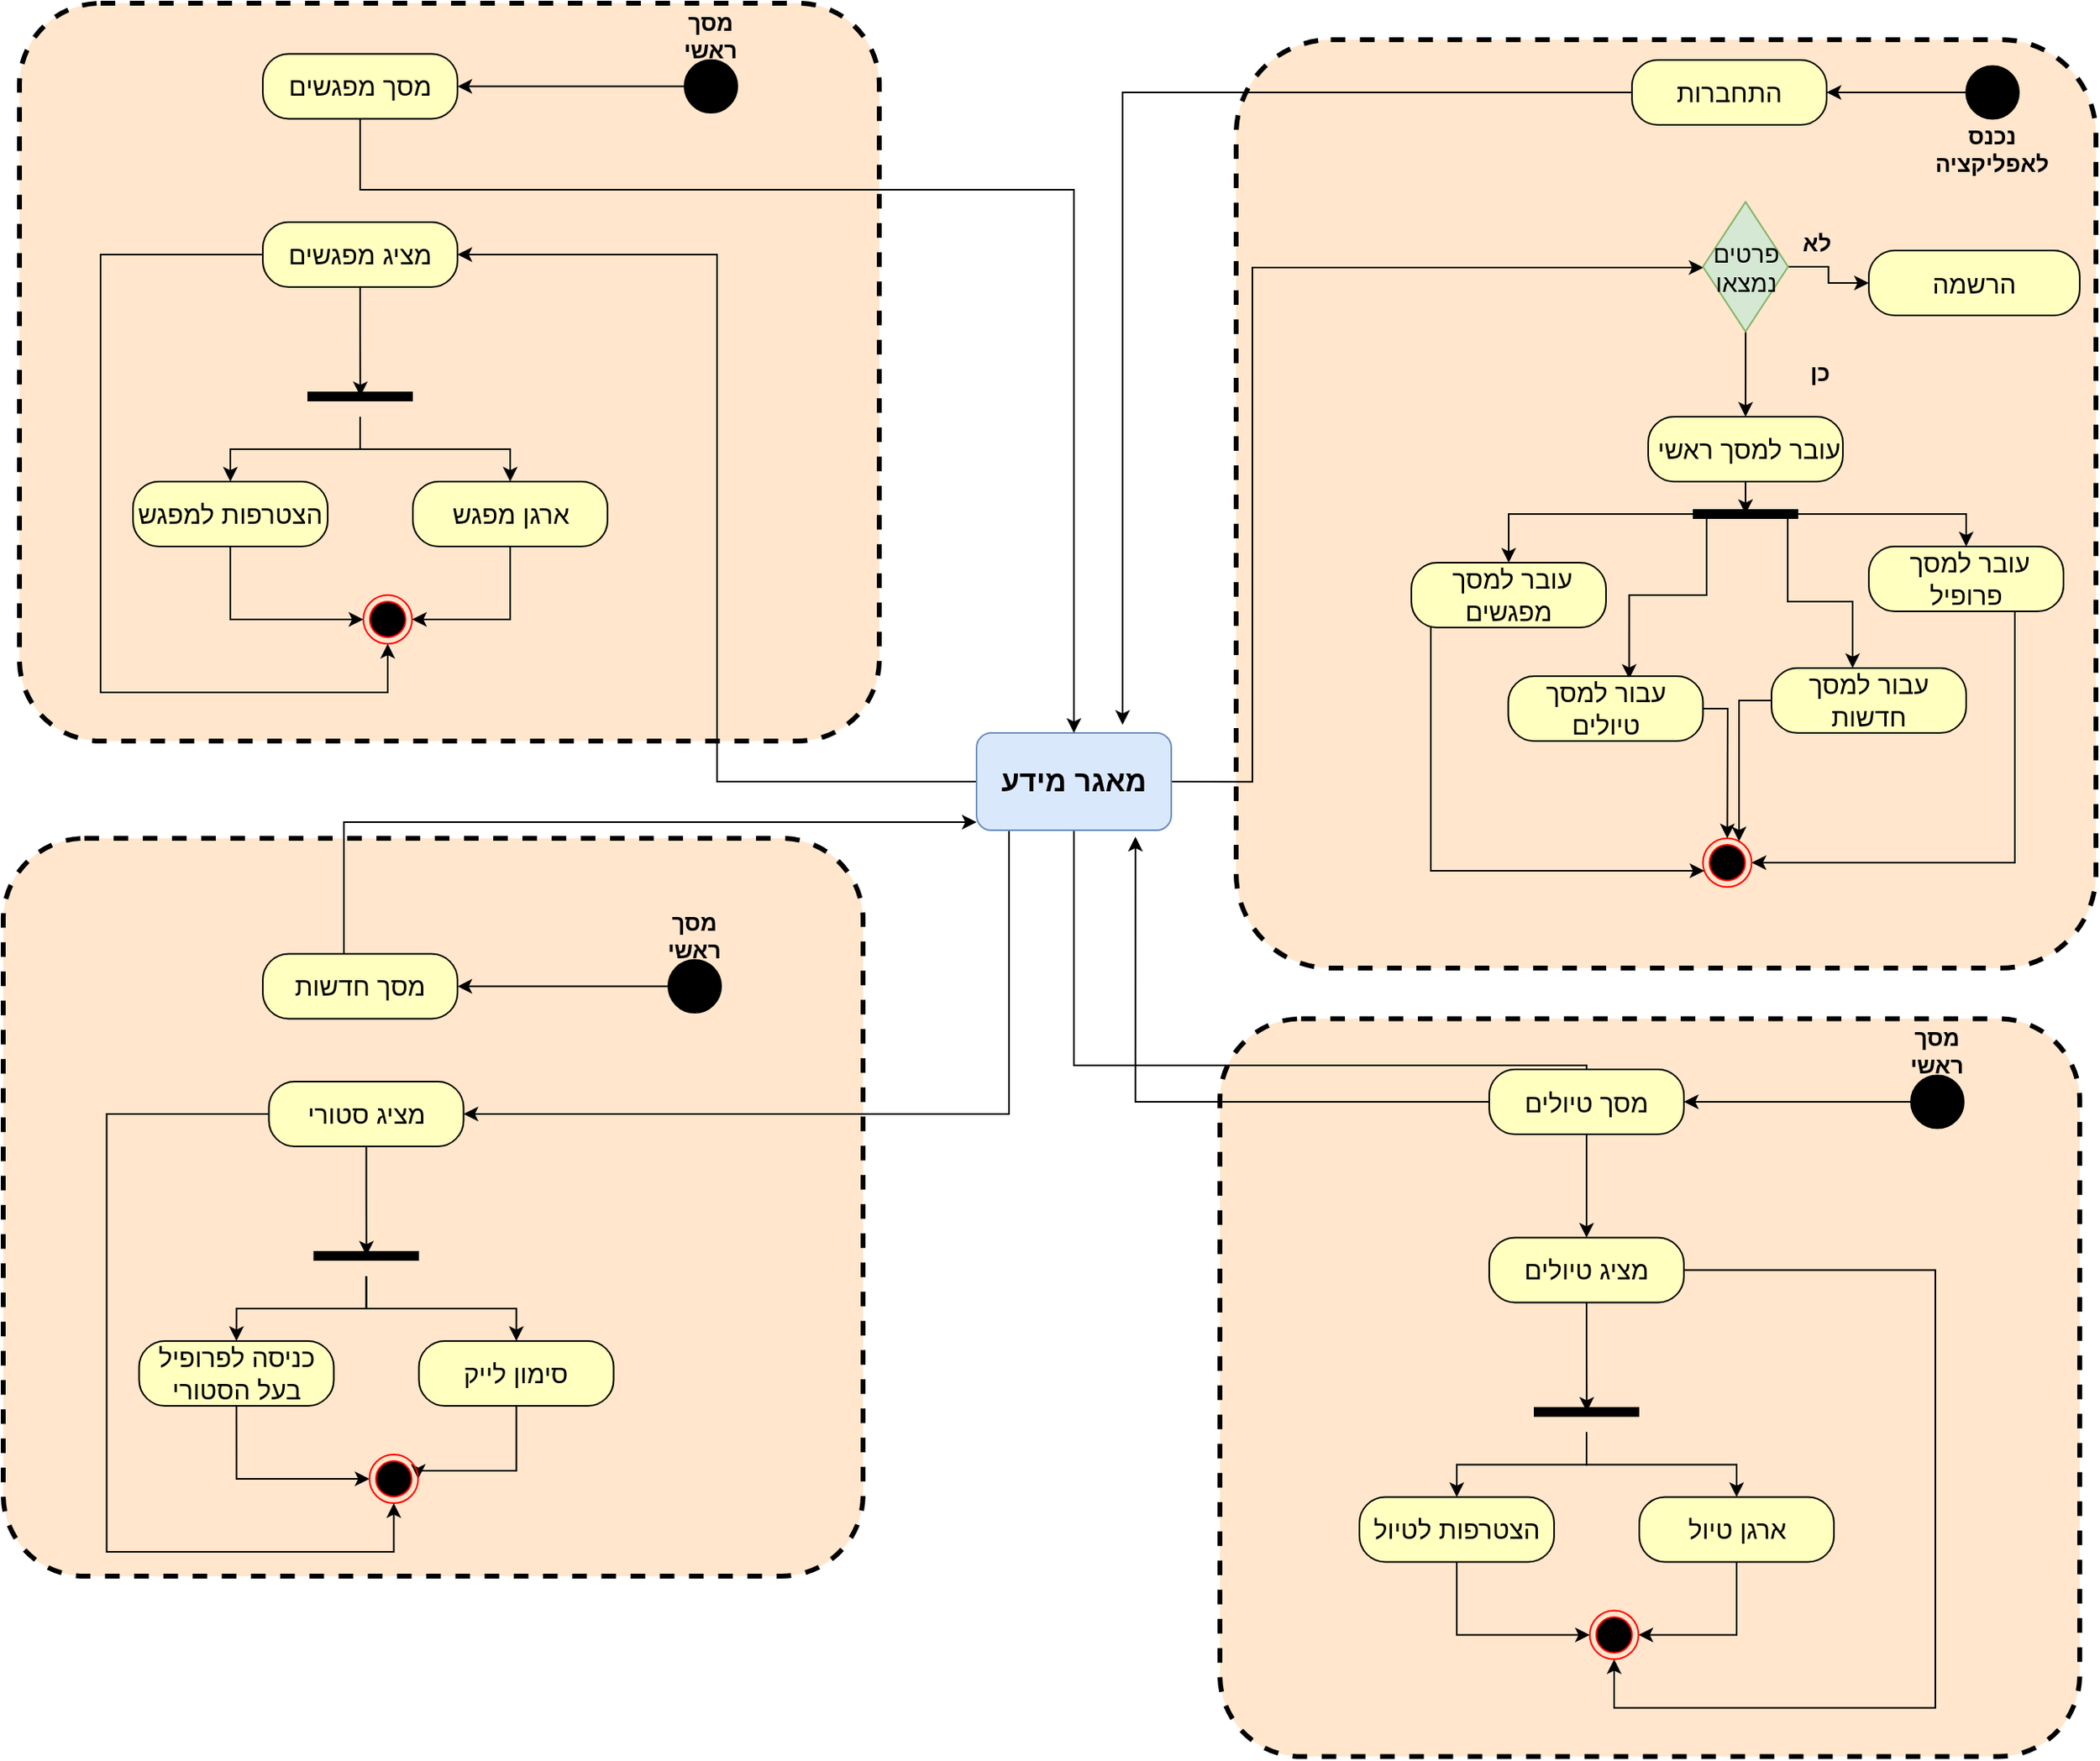 <mxfile version="16.1.2" type="device"><diagram id="E-Xz3Dy-DaHJnwWRHi99" name="‫עמוד-1‬"><mxGraphModel dx="2274" dy="908" grid="1" gridSize="10" guides="1" tooltips="1" connect="1" arrows="1" fold="1" page="1" pageScale="1" pageWidth="827" pageHeight="1169" math="0" shadow="0"><root><mxCell id="0"/><mxCell id="1" parent="0"/><mxCell id="12wWVSt-34zEENkOIREG-123" value="" style="rounded=1;whiteSpace=wrap;html=1;fillColor=#ffe6cc;strokeColor=#000000;dashed=1;strokeWidth=3;perimeterSpacing=0;arcSize=11;" parent="1" vertex="1"><mxGeometry x="-650" y="620" width="530" height="455" as="geometry"/></mxCell><mxCell id="12wWVSt-34zEENkOIREG-105" value="" style="rounded=1;whiteSpace=wrap;html=1;fillColor=#ffe6cc;strokeColor=#000000;dashed=1;strokeWidth=3;perimeterSpacing=0;arcSize=11;" parent="1" vertex="1"><mxGeometry x="100" y="731.25" width="530" height="455" as="geometry"/></mxCell><mxCell id="12wWVSt-34zEENkOIREG-63" value="" style="rounded=1;whiteSpace=wrap;html=1;fillColor=#ffe6cc;strokeColor=#000000;dashed=1;strokeWidth=3;perimeterSpacing=0;arcSize=11;" parent="1" vertex="1"><mxGeometry x="-640" y="105" width="530" height="455" as="geometry"/></mxCell><mxCell id="12wWVSt-34zEENkOIREG-24" value="" style="rounded=1;whiteSpace=wrap;html=1;fillColor=#ffe6cc;strokeColor=#000000;dashed=1;strokeWidth=3;perimeterSpacing=0;arcSize=11;" parent="1" vertex="1"><mxGeometry x="110" y="127.5" width="530" height="572.5" as="geometry"/></mxCell><mxCell id="12wWVSt-34zEENkOIREG-30" value="&lt;font style=&quot;font-size: 16px&quot;&gt;התחברות&lt;/font&gt;" style="rounded=1;whiteSpace=wrap;html=1;arcSize=40;fontColor=#000000;fillColor=#ffffc0;strokeColor=default;" parent="1" vertex="1"><mxGeometry x="354" y="140" width="120" height="40" as="geometry"/></mxCell><mxCell id="12wWVSt-34zEENkOIREG-35" value="" style="ellipse;whiteSpace=wrap;html=1;aspect=fixed;fillColor=#000000;strokeColor=#000000;" parent="1" vertex="1"><mxGeometry x="560" y="143.75" width="32.5" height="32.5" as="geometry"/></mxCell><mxCell id="12wWVSt-34zEENkOIREG-36" style="edgeStyle=orthogonalEdgeStyle;rounded=0;orthogonalLoop=1;jettySize=auto;html=1;" parent="1" source="12wWVSt-34zEENkOIREG-35" target="12wWVSt-34zEENkOIREG-30" edge="1"><mxGeometry relative="1" as="geometry"><Array as="points"/><mxPoint x="513.048" y="177" as="sourcePoint"/><mxPoint x="430" y="177" as="targetPoint"/></mxGeometry></mxCell><mxCell id="12wWVSt-34zEENkOIREG-37" value="" style="endArrow=classic;html=1;rounded=0;fontSize=18;" parent="1" source="12wWVSt-34zEENkOIREG-30" edge="1"><mxGeometry width="50" height="50" relative="1" as="geometry"><mxPoint x="310" y="215" as="sourcePoint"/><mxPoint x="40" y="550" as="targetPoint"/><Array as="points"><mxPoint x="40" y="160"/></Array></mxGeometry></mxCell><mxCell id="12wWVSt-34zEENkOIREG-55" style="edgeStyle=orthogonalEdgeStyle;rounded=0;orthogonalLoop=1;jettySize=auto;html=1;fontSize=14;exitX=1;exitY=0.501;exitDx=0;exitDy=0;exitPerimeter=0;" parent="1" source="12wWVSt-34zEENkOIREG-44" target="12wWVSt-34zEENkOIREG-54" edge="1"><mxGeometry relative="1" as="geometry"><Array as="points"><mxPoint x="120" y="585"/><mxPoint x="120" y="268"/></Array></mxGeometry></mxCell><mxCell id="12wWVSt-34zEENkOIREG-79" style="edgeStyle=orthogonalEdgeStyle;rounded=0;orthogonalLoop=1;jettySize=auto;html=1;entryX=1;entryY=0.5;entryDx=0;entryDy=0;fontSize=15;" parent="1" source="12wWVSt-34zEENkOIREG-44" target="12wWVSt-34zEENkOIREG-73" edge="1"><mxGeometry relative="1" as="geometry"/></mxCell><mxCell id="12wWVSt-34zEENkOIREG-122" style="edgeStyle=orthogonalEdgeStyle;rounded=0;orthogonalLoop=1;jettySize=auto;html=1;fontSize=15;" parent="1" source="12wWVSt-34zEENkOIREG-44" target="12wWVSt-34zEENkOIREG-112" edge="1"><mxGeometry relative="1" as="geometry"><Array as="points"><mxPoint x="10" y="760"/></Array></mxGeometry></mxCell><mxCell id="12wWVSt-34zEENkOIREG-141" style="edgeStyle=orthogonalEdgeStyle;rounded=0;orthogonalLoop=1;jettySize=auto;html=1;entryX=1;entryY=0.5;entryDx=0;entryDy=0;fontSize=15;" parent="1" source="12wWVSt-34zEENkOIREG-44" target="12wWVSt-34zEENkOIREG-130" edge="1"><mxGeometry relative="1" as="geometry"><Array as="points"><mxPoint x="-30" y="790"/></Array></mxGeometry></mxCell><mxCell id="12wWVSt-34zEENkOIREG-44" value="מאגר מידע" style="rounded=1;whiteSpace=wrap;html=1;strokeColor=#6c8ebf;fillColor=#dae8fc;fontStyle=1;fontSize=18;" parent="1" vertex="1"><mxGeometry x="-50" y="555" width="120" height="60" as="geometry"/></mxCell><mxCell id="0RRfrCSuh4UTbufJE1mO-8" style="edgeStyle=orthogonalEdgeStyle;rounded=0;orthogonalLoop=1;jettySize=auto;html=1;entryX=0.499;entryY=0.473;entryDx=0;entryDy=0;entryPerimeter=0;" edge="1" parent="1" source="12wWVSt-34zEENkOIREG-46" target="0RRfrCSuh4UTbufJE1mO-1"><mxGeometry relative="1" as="geometry"/></mxCell><mxCell id="12wWVSt-34zEENkOIREG-46" value="&lt;span style=&quot;font-size: 16px&quot;&gt;&amp;nbsp;עובר למסך ראשי&lt;/span&gt;" style="rounded=1;whiteSpace=wrap;html=1;arcSize=40;fontColor=#000000;fillColor=#ffffc0;strokeColor=default;" parent="1" vertex="1"><mxGeometry x="364" y="360" width="120" height="40" as="geometry"/></mxCell><mxCell id="12wWVSt-34zEENkOIREG-48" value="&lt;font style=&quot;font-size: 14px&quot;&gt;נכנס לאפליקציה&lt;/font&gt;" style="text;html=1;strokeColor=none;fillColor=none;align=center;verticalAlign=middle;whiteSpace=wrap;rounded=0;fontStyle=1" parent="1" vertex="1"><mxGeometry x="546.25" y="180" width="60" height="30" as="geometry"/></mxCell><mxCell id="12wWVSt-34zEENkOIREG-53" value="" style="ellipse;html=1;shape=endState;fillColor=#000000;strokeColor=#ff0000;rounded=1;fontSize=17;" parent="1" vertex="1"><mxGeometry x="397.75" y="620" width="30" height="30" as="geometry"/></mxCell><mxCell id="12wWVSt-34zEENkOIREG-68" style="edgeStyle=orthogonalEdgeStyle;rounded=0;orthogonalLoop=1;jettySize=auto;html=1;fontSize=15;" parent="1" source="12wWVSt-34zEENkOIREG-54" target="12wWVSt-34zEENkOIREG-67" edge="1"><mxGeometry relative="1" as="geometry"/></mxCell><mxCell id="0RRfrCSuh4UTbufJE1mO-5" style="edgeStyle=orthogonalEdgeStyle;rounded=0;orthogonalLoop=1;jettySize=auto;html=1;" edge="1" parent="1" source="12wWVSt-34zEENkOIREG-54"><mxGeometry relative="1" as="geometry"><mxPoint x="424" y="360" as="targetPoint"/></mxGeometry></mxCell><mxCell id="12wWVSt-34zEENkOIREG-54" value="&lt;font style=&quot;font-size: 15px&quot;&gt;פרטים נמצאו&lt;/font&gt;" style="rhombus;whiteSpace=wrap;html=1;fillColor=#d5e8d4;strokeColor=#82b366;" parent="1" vertex="1"><mxGeometry x="397.75" y="227.5" width="52.5" height="80" as="geometry"/></mxCell><mxCell id="12wWVSt-34zEENkOIREG-58" value="&lt;font style=&quot;font-size: 14px&quot;&gt;לא&amp;nbsp;&lt;/font&gt;" style="text;html=1;strokeColor=none;fillColor=none;align=center;verticalAlign=middle;whiteSpace=wrap;rounded=0;fontStyle=1" parent="1" vertex="1"><mxGeometry x="440" y="237.5" width="60" height="30" as="geometry"/></mxCell><mxCell id="12wWVSt-34zEENkOIREG-59" value="&lt;font style=&quot;font-size: 14px&quot;&gt;כן&lt;/font&gt;" style="text;html=1;strokeColor=none;fillColor=none;align=center;verticalAlign=middle;whiteSpace=wrap;rounded=0;fontStyle=1" parent="1" vertex="1"><mxGeometry x="440" y="317.5" width="60" height="30" as="geometry"/></mxCell><mxCell id="12wWVSt-34zEENkOIREG-71" style="edgeStyle=orthogonalEdgeStyle;rounded=0;orthogonalLoop=1;jettySize=auto;html=1;fontSize=15;" parent="1" source="12wWVSt-34zEENkOIREG-64" target="12wWVSt-34zEENkOIREG-66" edge="1"><mxGeometry relative="1" as="geometry"/></mxCell><mxCell id="12wWVSt-34zEENkOIREG-64" value="" style="ellipse;whiteSpace=wrap;html=1;aspect=fixed;fillColor=#000000;strokeColor=#000000;" parent="1" vertex="1"><mxGeometry x="-230" y="140" width="32.5" height="32.5" as="geometry"/></mxCell><mxCell id="12wWVSt-34zEENkOIREG-75" style="edgeStyle=orthogonalEdgeStyle;rounded=0;orthogonalLoop=1;jettySize=auto;html=1;fontSize=15;" parent="1" source="12wWVSt-34zEENkOIREG-66" target="12wWVSt-34zEENkOIREG-44" edge="1"><mxGeometry relative="1" as="geometry"><Array as="points"><mxPoint x="-430" y="220"/><mxPoint x="10" y="220"/></Array></mxGeometry></mxCell><mxCell id="12wWVSt-34zEENkOIREG-66" value="&lt;font style=&quot;font-size: 16px&quot;&gt;מסך מפגשים&lt;/font&gt;" style="rounded=1;whiteSpace=wrap;html=1;arcSize=40;fontColor=#000000;fillColor=#ffffc0;strokeColor=default;" parent="1" vertex="1"><mxGeometry x="-490" y="136.25" width="120" height="40" as="geometry"/></mxCell><mxCell id="12wWVSt-34zEENkOIREG-67" value="&lt;span style=&quot;font-size: 16px&quot;&gt;הרשמה&lt;/span&gt;" style="rounded=1;whiteSpace=wrap;html=1;arcSize=40;fontColor=#000000;fillColor=#ffffc0;strokeColor=default;" parent="1" vertex="1"><mxGeometry x="500" y="257.5" width="130" height="40" as="geometry"/></mxCell><mxCell id="12wWVSt-34zEENkOIREG-70" value="&lt;font style=&quot;font-size: 14px&quot;&gt;מסך ראשי&lt;/font&gt;" style="text;html=1;strokeColor=none;fillColor=none;align=center;verticalAlign=middle;whiteSpace=wrap;rounded=0;fontStyle=1" parent="1" vertex="1"><mxGeometry x="-243.75" y="110" width="60" height="30" as="geometry"/></mxCell><mxCell id="12wWVSt-34zEENkOIREG-81" style="edgeStyle=orthogonalEdgeStyle;rounded=0;orthogonalLoop=1;jettySize=auto;html=1;entryX=0.502;entryY=0.493;entryDx=0;entryDy=0;entryPerimeter=0;fontSize=15;" parent="1" source="12wWVSt-34zEENkOIREG-73" target="12wWVSt-34zEENkOIREG-80" edge="1"><mxGeometry relative="1" as="geometry"/></mxCell><mxCell id="12wWVSt-34zEENkOIREG-89" style="edgeStyle=orthogonalEdgeStyle;rounded=0;orthogonalLoop=1;jettySize=auto;html=1;fontSize=15;" parent="1" source="12wWVSt-34zEENkOIREG-73" target="12wWVSt-34zEENkOIREG-86" edge="1"><mxGeometry relative="1" as="geometry"><Array as="points"><mxPoint x="-590" y="260"/><mxPoint x="-590" y="530"/><mxPoint x="-413" y="530"/></Array></mxGeometry></mxCell><mxCell id="12wWVSt-34zEENkOIREG-73" value="&lt;font style=&quot;font-size: 16px&quot;&gt;מציג מפגשים&lt;/font&gt;" style="rounded=1;whiteSpace=wrap;html=1;arcSize=40;fontColor=#000000;fillColor=#ffffc0;strokeColor=default;" parent="1" vertex="1"><mxGeometry x="-490" y="240" width="120" height="40" as="geometry"/></mxCell><mxCell id="12wWVSt-34zEENkOIREG-83" style="edgeStyle=orthogonalEdgeStyle;rounded=0;orthogonalLoop=1;jettySize=auto;html=1;fontSize=15;" parent="1" source="12wWVSt-34zEENkOIREG-80" target="12wWVSt-34zEENkOIREG-82" edge="1"><mxGeometry relative="1" as="geometry"/></mxCell><mxCell id="12wWVSt-34zEENkOIREG-85" style="edgeStyle=orthogonalEdgeStyle;rounded=0;orthogonalLoop=1;jettySize=auto;html=1;entryX=0.5;entryY=0;entryDx=0;entryDy=0;fontSize=15;" parent="1" source="12wWVSt-34zEENkOIREG-80" target="12wWVSt-34zEENkOIREG-84" edge="1"><mxGeometry relative="1" as="geometry"/></mxCell><mxCell id="12wWVSt-34zEENkOIREG-80" value="" style="line;strokeWidth=6;html=1;rounded=1;fontSize=18;fillColor=#000000;" parent="1" vertex="1"><mxGeometry x="-462.5" y="335" width="65" height="25" as="geometry"/></mxCell><mxCell id="12wWVSt-34zEENkOIREG-87" style="edgeStyle=orthogonalEdgeStyle;rounded=0;orthogonalLoop=1;jettySize=auto;html=1;fontSize=15;entryX=1;entryY=0.5;entryDx=0;entryDy=0;" parent="1" source="12wWVSt-34zEENkOIREG-82" target="12wWVSt-34zEENkOIREG-86" edge="1"><mxGeometry relative="1" as="geometry"><mxPoint x="-390" y="480" as="targetPoint"/><Array as="points"><mxPoint x="-337" y="485"/></Array></mxGeometry></mxCell><mxCell id="12wWVSt-34zEENkOIREG-82" value="&lt;font style=&quot;font-size: 16px&quot;&gt;ארגן מפגש&lt;/font&gt;" style="rounded=1;whiteSpace=wrap;html=1;arcSize=40;fontColor=#000000;fillColor=#ffffc0;strokeColor=default;" parent="1" vertex="1"><mxGeometry x="-397.5" y="400" width="120" height="40" as="geometry"/></mxCell><mxCell id="12wWVSt-34zEENkOIREG-88" style="edgeStyle=orthogonalEdgeStyle;rounded=0;orthogonalLoop=1;jettySize=auto;html=1;entryX=0;entryY=0.5;entryDx=0;entryDy=0;fontSize=15;exitX=0.5;exitY=1;exitDx=0;exitDy=0;" parent="1" source="12wWVSt-34zEENkOIREG-84" target="12wWVSt-34zEENkOIREG-86" edge="1"><mxGeometry relative="1" as="geometry"/></mxCell><mxCell id="12wWVSt-34zEENkOIREG-84" value="&lt;font style=&quot;font-size: 16px&quot;&gt;הצטרפות למפגש&lt;/font&gt;" style="rounded=1;whiteSpace=wrap;html=1;arcSize=40;fontColor=#000000;fillColor=#ffffc0;strokeColor=default;" parent="1" vertex="1"><mxGeometry x="-570" y="400" width="120" height="40" as="geometry"/></mxCell><mxCell id="12wWVSt-34zEENkOIREG-86" value="" style="ellipse;html=1;shape=endState;fillColor=#000000;strokeColor=#ff0000;rounded=1;fontSize=17;" parent="1" vertex="1"><mxGeometry x="-428" y="470" width="30" height="30" as="geometry"/></mxCell><mxCell id="12wWVSt-34zEENkOIREG-106" style="edgeStyle=orthogonalEdgeStyle;rounded=0;orthogonalLoop=1;jettySize=auto;html=1;fontSize=15;" parent="1" source="12wWVSt-34zEENkOIREG-107" target="12wWVSt-34zEENkOIREG-108" edge="1"><mxGeometry relative="1" as="geometry"/></mxCell><mxCell id="12wWVSt-34zEENkOIREG-107" value="" style="ellipse;whiteSpace=wrap;html=1;aspect=fixed;fillColor=#000000;strokeColor=#000000;" parent="1" vertex="1"><mxGeometry x="526" y="766.25" width="32.5" height="32.5" as="geometry"/></mxCell><mxCell id="12wWVSt-34zEENkOIREG-121" style="edgeStyle=orthogonalEdgeStyle;rounded=0;orthogonalLoop=1;jettySize=auto;html=1;entryX=0.816;entryY=1.067;entryDx=0;entryDy=0;entryPerimeter=0;fontSize=15;" parent="1" source="12wWVSt-34zEENkOIREG-108" target="12wWVSt-34zEENkOIREG-44" edge="1"><mxGeometry relative="1" as="geometry"/></mxCell><mxCell id="12wWVSt-34zEENkOIREG-108" value="&lt;font style=&quot;font-size: 16px&quot;&gt;מסך טיולים&lt;/font&gt;" style="rounded=1;whiteSpace=wrap;html=1;arcSize=40;fontColor=#000000;fillColor=#ffffc0;strokeColor=default;" parent="1" vertex="1"><mxGeometry x="266" y="762.5" width="120" height="40" as="geometry"/></mxCell><mxCell id="12wWVSt-34zEENkOIREG-109" value="&lt;font style=&quot;font-size: 14px&quot;&gt;מסך ראשי&lt;/font&gt;" style="text;html=1;strokeColor=none;fillColor=none;align=center;verticalAlign=middle;whiteSpace=wrap;rounded=0;fontStyle=1" parent="1" vertex="1"><mxGeometry x="512.25" y="736.25" width="60" height="30" as="geometry"/></mxCell><mxCell id="12wWVSt-34zEENkOIREG-110" style="edgeStyle=orthogonalEdgeStyle;rounded=0;orthogonalLoop=1;jettySize=auto;html=1;entryX=0.502;entryY=0.493;entryDx=0;entryDy=0;entryPerimeter=0;fontSize=15;" parent="1" source="12wWVSt-34zEENkOIREG-112" target="12wWVSt-34zEENkOIREG-115" edge="1"><mxGeometry relative="1" as="geometry"/></mxCell><mxCell id="12wWVSt-34zEENkOIREG-111" style="edgeStyle=orthogonalEdgeStyle;rounded=0;orthogonalLoop=1;jettySize=auto;html=1;fontSize=15;" parent="1" source="12wWVSt-34zEENkOIREG-112" target="12wWVSt-34zEENkOIREG-120" edge="1"><mxGeometry relative="1" as="geometry"><Array as="points"><mxPoint x="541" y="886.25"/><mxPoint x="541" y="1156.25"/><mxPoint x="343" y="1156.25"/></Array></mxGeometry></mxCell><mxCell id="12wWVSt-34zEENkOIREG-112" value="&lt;font style=&quot;font-size: 16px&quot;&gt;מציג טיולים&lt;/font&gt;" style="rounded=1;whiteSpace=wrap;html=1;arcSize=40;fontColor=#000000;fillColor=#ffffc0;strokeColor=default;" parent="1" vertex="1"><mxGeometry x="266" y="866.25" width="120" height="40" as="geometry"/></mxCell><mxCell id="12wWVSt-34zEENkOIREG-113" style="edgeStyle=orthogonalEdgeStyle;rounded=0;orthogonalLoop=1;jettySize=auto;html=1;fontSize=15;" parent="1" source="12wWVSt-34zEENkOIREG-115" target="12wWVSt-34zEENkOIREG-117" edge="1"><mxGeometry relative="1" as="geometry"/></mxCell><mxCell id="12wWVSt-34zEENkOIREG-114" style="edgeStyle=orthogonalEdgeStyle;rounded=0;orthogonalLoop=1;jettySize=auto;html=1;entryX=0.5;entryY=0;entryDx=0;entryDy=0;fontSize=15;" parent="1" source="12wWVSt-34zEENkOIREG-115" target="12wWVSt-34zEENkOIREG-119" edge="1"><mxGeometry relative="1" as="geometry"/></mxCell><mxCell id="12wWVSt-34zEENkOIREG-115" value="" style="line;strokeWidth=6;html=1;rounded=1;fontSize=18;fillColor=#000000;" parent="1" vertex="1"><mxGeometry x="293.5" y="961.25" width="65" height="25" as="geometry"/></mxCell><mxCell id="12wWVSt-34zEENkOIREG-116" style="edgeStyle=orthogonalEdgeStyle;rounded=0;orthogonalLoop=1;jettySize=auto;html=1;fontSize=15;entryX=1;entryY=0.5;entryDx=0;entryDy=0;" parent="1" source="12wWVSt-34zEENkOIREG-117" target="12wWVSt-34zEENkOIREG-120" edge="1"><mxGeometry relative="1" as="geometry"><mxPoint x="366" y="1106.25" as="targetPoint"/><Array as="points"><mxPoint x="419" y="1111.25"/></Array></mxGeometry></mxCell><mxCell id="12wWVSt-34zEENkOIREG-117" value="&lt;font style=&quot;font-size: 16px&quot;&gt;ארגן טיול&lt;/font&gt;" style="rounded=1;whiteSpace=wrap;html=1;arcSize=40;fontColor=#000000;fillColor=#ffffc0;strokeColor=default;" parent="1" vertex="1"><mxGeometry x="358.5" y="1026.25" width="120" height="40" as="geometry"/></mxCell><mxCell id="12wWVSt-34zEENkOIREG-118" style="edgeStyle=orthogonalEdgeStyle;rounded=0;orthogonalLoop=1;jettySize=auto;html=1;entryX=0;entryY=0.5;entryDx=0;entryDy=0;fontSize=15;exitX=0.5;exitY=1;exitDx=0;exitDy=0;" parent="1" source="12wWVSt-34zEENkOIREG-119" target="12wWVSt-34zEENkOIREG-120" edge="1"><mxGeometry relative="1" as="geometry"/></mxCell><mxCell id="12wWVSt-34zEENkOIREG-119" value="&lt;font style=&quot;font-size: 16px&quot;&gt;הצטרפות לטיול&lt;/font&gt;" style="rounded=1;whiteSpace=wrap;html=1;arcSize=40;fontColor=#000000;fillColor=#ffffc0;strokeColor=default;" parent="1" vertex="1"><mxGeometry x="186" y="1026.25" width="120" height="40" as="geometry"/></mxCell><mxCell id="12wWVSt-34zEENkOIREG-120" value="" style="ellipse;html=1;shape=endState;fillColor=#000000;strokeColor=#ff0000;rounded=1;fontSize=17;" parent="1" vertex="1"><mxGeometry x="328" y="1096.25" width="30" height="30" as="geometry"/></mxCell><mxCell id="12wWVSt-34zEENkOIREG-124" style="edgeStyle=orthogonalEdgeStyle;rounded=0;orthogonalLoop=1;jettySize=auto;html=1;fontSize=15;" parent="1" source="12wWVSt-34zEENkOIREG-125" target="12wWVSt-34zEENkOIREG-126" edge="1"><mxGeometry relative="1" as="geometry"/></mxCell><mxCell id="12wWVSt-34zEENkOIREG-125" value="" style="ellipse;whiteSpace=wrap;html=1;aspect=fixed;fillColor=#000000;strokeColor=#000000;" parent="1" vertex="1"><mxGeometry x="-240" y="695" width="32.5" height="32.5" as="geometry"/></mxCell><mxCell id="12wWVSt-34zEENkOIREG-140" style="edgeStyle=orthogonalEdgeStyle;rounded=0;orthogonalLoop=1;jettySize=auto;html=1;fontSize=15;" parent="1" source="12wWVSt-34zEENkOIREG-126" target="12wWVSt-34zEENkOIREG-44" edge="1"><mxGeometry relative="1" as="geometry"><Array as="points"><mxPoint x="-440" y="610"/></Array></mxGeometry></mxCell><mxCell id="12wWVSt-34zEENkOIREG-126" value="&lt;font style=&quot;font-size: 16px&quot;&gt;מסך חדשות&lt;/font&gt;" style="rounded=1;whiteSpace=wrap;html=1;arcSize=40;fontColor=#000000;fillColor=#ffffc0;strokeColor=default;" parent="1" vertex="1"><mxGeometry x="-490" y="691.25" width="120" height="40" as="geometry"/></mxCell><mxCell id="12wWVSt-34zEENkOIREG-127" value="&lt;font style=&quot;font-size: 14px&quot;&gt;מסך ראשי&lt;/font&gt;" style="text;html=1;strokeColor=none;fillColor=none;align=center;verticalAlign=middle;whiteSpace=wrap;rounded=0;fontStyle=1" parent="1" vertex="1"><mxGeometry x="-253.75" y="665" width="60" height="30" as="geometry"/></mxCell><mxCell id="12wWVSt-34zEENkOIREG-128" style="edgeStyle=orthogonalEdgeStyle;rounded=0;orthogonalLoop=1;jettySize=auto;html=1;entryX=0.502;entryY=0.493;entryDx=0;entryDy=0;entryPerimeter=0;fontSize=15;" parent="1" source="12wWVSt-34zEENkOIREG-130" target="12wWVSt-34zEENkOIREG-133" edge="1"><mxGeometry relative="1" as="geometry"/></mxCell><mxCell id="12wWVSt-34zEENkOIREG-129" style="edgeStyle=orthogonalEdgeStyle;rounded=0;orthogonalLoop=1;jettySize=auto;html=1;fontSize=15;" parent="1" source="12wWVSt-34zEENkOIREG-130" target="12wWVSt-34zEENkOIREG-138" edge="1"><mxGeometry relative="1" as="geometry"><Array as="points"><mxPoint x="-586.25" y="790"/><mxPoint x="-586.25" y="1060"/><mxPoint x="-409.25" y="1060"/></Array></mxGeometry></mxCell><mxCell id="12wWVSt-34zEENkOIREG-130" value="&lt;font style=&quot;font-size: 16px&quot;&gt;מציג סטורי&lt;/font&gt;" style="rounded=1;whiteSpace=wrap;html=1;arcSize=40;fontColor=#000000;fillColor=#ffffc0;strokeColor=default;" parent="1" vertex="1"><mxGeometry x="-486.25" y="770" width="120" height="40" as="geometry"/></mxCell><mxCell id="12wWVSt-34zEENkOIREG-131" style="edgeStyle=orthogonalEdgeStyle;rounded=0;orthogonalLoop=1;jettySize=auto;html=1;fontSize=15;" parent="1" source="12wWVSt-34zEENkOIREG-133" target="12wWVSt-34zEENkOIREG-135" edge="1"><mxGeometry relative="1" as="geometry"/></mxCell><mxCell id="12wWVSt-34zEENkOIREG-132" style="edgeStyle=orthogonalEdgeStyle;rounded=0;orthogonalLoop=1;jettySize=auto;html=1;entryX=0.5;entryY=0;entryDx=0;entryDy=0;fontSize=15;" parent="1" source="12wWVSt-34zEENkOIREG-133" target="12wWVSt-34zEENkOIREG-137" edge="1"><mxGeometry relative="1" as="geometry"/></mxCell><mxCell id="12wWVSt-34zEENkOIREG-133" value="" style="line;strokeWidth=6;html=1;rounded=1;fontSize=18;fillColor=#000000;" parent="1" vertex="1"><mxGeometry x="-458.75" y="865" width="65" height="25" as="geometry"/></mxCell><mxCell id="12wWVSt-34zEENkOIREG-134" style="edgeStyle=orthogonalEdgeStyle;rounded=0;orthogonalLoop=1;jettySize=auto;html=1;fontSize=15;entryX=1;entryY=0.5;entryDx=0;entryDy=0;" parent="1" source="12wWVSt-34zEENkOIREG-135" target="12wWVSt-34zEENkOIREG-138" edge="1"><mxGeometry relative="1" as="geometry"><mxPoint x="-386.25" y="1010" as="targetPoint"/><Array as="points"><mxPoint x="-333.25" y="1010"/><mxPoint x="-394.25" y="1010"/></Array></mxGeometry></mxCell><mxCell id="12wWVSt-34zEENkOIREG-135" value="&lt;font style=&quot;font-size: 16px&quot;&gt;סימון לייק&lt;/font&gt;" style="rounded=1;whiteSpace=wrap;html=1;arcSize=40;fontColor=#000000;fillColor=#ffffc0;strokeColor=default;" parent="1" vertex="1"><mxGeometry x="-393.75" y="930" width="120" height="40" as="geometry"/></mxCell><mxCell id="12wWVSt-34zEENkOIREG-136" style="edgeStyle=orthogonalEdgeStyle;rounded=0;orthogonalLoop=1;jettySize=auto;html=1;entryX=0;entryY=0.5;entryDx=0;entryDy=0;fontSize=15;exitX=0.5;exitY=1;exitDx=0;exitDy=0;" parent="1" source="12wWVSt-34zEENkOIREG-137" target="12wWVSt-34zEENkOIREG-138" edge="1"><mxGeometry relative="1" as="geometry"/></mxCell><mxCell id="12wWVSt-34zEENkOIREG-137" value="&lt;font style=&quot;font-size: 16px&quot;&gt;כניסה לפרופיל בעל הסטורי&lt;/font&gt;" style="rounded=1;whiteSpace=wrap;html=1;arcSize=40;fontColor=#000000;fillColor=#ffffc0;strokeColor=default;" parent="1" vertex="1"><mxGeometry x="-566.25" y="930" width="120" height="40" as="geometry"/></mxCell><mxCell id="12wWVSt-34zEENkOIREG-138" value="" style="ellipse;html=1;shape=endState;fillColor=#000000;strokeColor=#ff0000;rounded=1;fontSize=17;" parent="1" vertex="1"><mxGeometry x="-424.25" y="1000" width="30" height="30" as="geometry"/></mxCell><mxCell id="0RRfrCSuh4UTbufJE1mO-12" style="edgeStyle=orthogonalEdgeStyle;rounded=0;orthogonalLoop=1;jettySize=auto;html=1;entryX=0.5;entryY=0;entryDx=0;entryDy=0;" edge="1" parent="1" source="0RRfrCSuh4UTbufJE1mO-1" target="0RRfrCSuh4UTbufJE1mO-10"><mxGeometry relative="1" as="geometry"/></mxCell><mxCell id="0RRfrCSuh4UTbufJE1mO-13" style="edgeStyle=orthogonalEdgeStyle;rounded=0;orthogonalLoop=1;jettySize=auto;html=1;entryX=0.621;entryY=0.041;entryDx=0;entryDy=0;entryPerimeter=0;exitX=0.75;exitY=0.5;exitDx=0;exitDy=0;exitPerimeter=0;" edge="1" parent="1" source="0RRfrCSuh4UTbufJE1mO-1" target="0RRfrCSuh4UTbufJE1mO-11"><mxGeometry relative="1" as="geometry"><Array as="points"><mxPoint x="400" y="420"/><mxPoint x="400" y="470"/><mxPoint x="352" y="470"/></Array></mxGeometry></mxCell><mxCell id="0RRfrCSuh4UTbufJE1mO-14" value="" style="edgeStyle=orthogonalEdgeStyle;rounded=0;orthogonalLoop=1;jettySize=auto;html=1;" edge="1" parent="1" source="0RRfrCSuh4UTbufJE1mO-1" target="0RRfrCSuh4UTbufJE1mO-9"><mxGeometry relative="1" as="geometry"/></mxCell><mxCell id="0RRfrCSuh4UTbufJE1mO-16" style="edgeStyle=orthogonalEdgeStyle;rounded=0;orthogonalLoop=1;jettySize=auto;html=1;exitX=0.325;exitY=0.434;exitDx=0;exitDy=0;exitPerimeter=0;" edge="1" parent="1" source="0RRfrCSuh4UTbufJE1mO-1" target="0RRfrCSuh4UTbufJE1mO-15"><mxGeometry relative="1" as="geometry"><Array as="points"><mxPoint x="450" y="422"/><mxPoint x="450" y="474"/><mxPoint x="490" y="474"/></Array></mxGeometry></mxCell><mxCell id="0RRfrCSuh4UTbufJE1mO-1" value="" style="line;strokeWidth=6;html=1;rounded=1;fontSize=18;fillColor=#000000;direction=west;" vertex="1" parent="1"><mxGeometry x="391.5" y="407.5" width="65" height="25" as="geometry"/></mxCell><mxCell id="0RRfrCSuh4UTbufJE1mO-6" style="edgeStyle=orthogonalEdgeStyle;rounded=0;orthogonalLoop=1;jettySize=auto;html=1;exitX=0.5;exitY=1;exitDx=0;exitDy=0;" edge="1" parent="1" source="12wWVSt-34zEENkOIREG-46" target="12wWVSt-34zEENkOIREG-46"><mxGeometry relative="1" as="geometry"/></mxCell><mxCell id="0RRfrCSuh4UTbufJE1mO-19" style="edgeStyle=orthogonalEdgeStyle;rounded=0;orthogonalLoop=1;jettySize=auto;html=1;" edge="1" parent="1" source="0RRfrCSuh4UTbufJE1mO-9" target="12wWVSt-34zEENkOIREG-53"><mxGeometry relative="1" as="geometry"><Array as="points"><mxPoint x="590" y="635"/></Array></mxGeometry></mxCell><mxCell id="0RRfrCSuh4UTbufJE1mO-9" value="&lt;span style=&quot;font-size: 16px&quot;&gt;&amp;nbsp;עובר למסך פרופיל&lt;/span&gt;" style="rounded=1;whiteSpace=wrap;html=1;arcSize=40;fontColor=#000000;fillColor=#ffffc0;strokeColor=default;" vertex="1" parent="1"><mxGeometry x="500" y="440" width="120" height="40" as="geometry"/></mxCell><mxCell id="0RRfrCSuh4UTbufJE1mO-22" style="edgeStyle=orthogonalEdgeStyle;rounded=0;orthogonalLoop=1;jettySize=auto;html=1;" edge="1" parent="1" source="0RRfrCSuh4UTbufJE1mO-10" target="12wWVSt-34zEENkOIREG-53"><mxGeometry relative="1" as="geometry"><Array as="points"><mxPoint x="230" y="640"/></Array></mxGeometry></mxCell><mxCell id="0RRfrCSuh4UTbufJE1mO-10" value="&lt;span style=&quot;font-size: 16px&quot;&gt;&amp;nbsp;עובר למסך מפגשים&lt;/span&gt;" style="rounded=1;whiteSpace=wrap;html=1;arcSize=40;fontColor=#000000;fillColor=#ffffc0;strokeColor=default;" vertex="1" parent="1"><mxGeometry x="218" y="450" width="120" height="40" as="geometry"/></mxCell><mxCell id="0RRfrCSuh4UTbufJE1mO-21" style="edgeStyle=orthogonalEdgeStyle;rounded=0;orthogonalLoop=1;jettySize=auto;html=1;" edge="1" parent="1" source="0RRfrCSuh4UTbufJE1mO-11" target="12wWVSt-34zEENkOIREG-53"><mxGeometry relative="1" as="geometry"><Array as="points"><mxPoint x="413" y="540"/></Array></mxGeometry></mxCell><mxCell id="0RRfrCSuh4UTbufJE1mO-11" value="&lt;span style=&quot;font-size: 16px&quot;&gt;עבור למסך טיולים&lt;/span&gt;" style="rounded=1;whiteSpace=wrap;html=1;arcSize=40;fontColor=#000000;fillColor=#ffffc0;strokeColor=default;" vertex="1" parent="1"><mxGeometry x="277.75" y="520" width="120" height="40" as="geometry"/></mxCell><mxCell id="0RRfrCSuh4UTbufJE1mO-20" style="edgeStyle=orthogonalEdgeStyle;rounded=0;orthogonalLoop=1;jettySize=auto;html=1;" edge="1" parent="1" source="0RRfrCSuh4UTbufJE1mO-15" target="12wWVSt-34zEENkOIREG-53"><mxGeometry relative="1" as="geometry"><Array as="points"><mxPoint x="420" y="535"/></Array></mxGeometry></mxCell><mxCell id="0RRfrCSuh4UTbufJE1mO-15" value="&lt;span style=&quot;font-size: 16px&quot;&gt;עבור למסך חדשות&lt;/span&gt;" style="rounded=1;whiteSpace=wrap;html=1;arcSize=40;fontColor=#000000;fillColor=#ffffc0;strokeColor=default;" vertex="1" parent="1"><mxGeometry x="440" y="515" width="120" height="40" as="geometry"/></mxCell></root></mxGraphModel></diagram></mxfile>